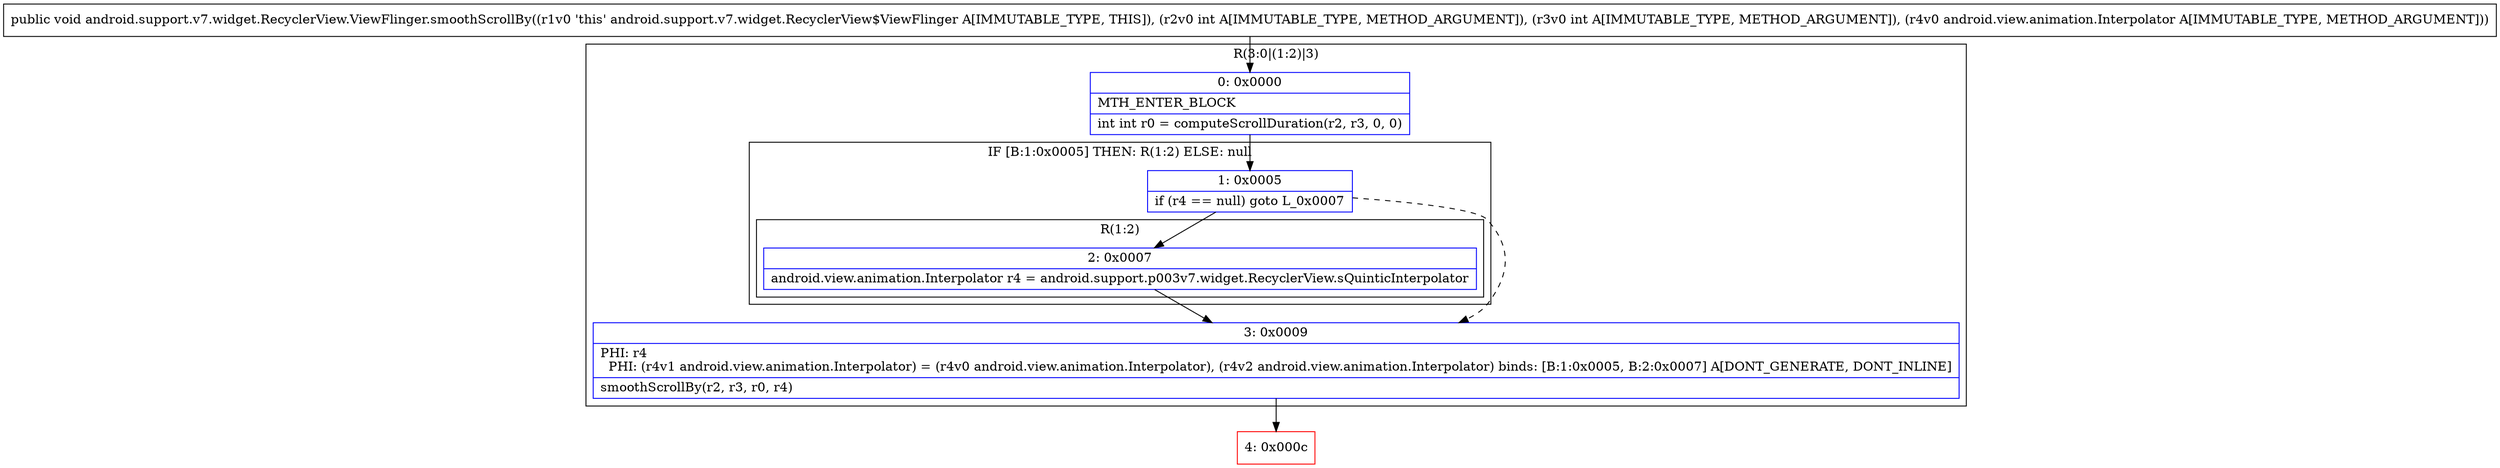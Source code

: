 digraph "CFG forandroid.support.v7.widget.RecyclerView.ViewFlinger.smoothScrollBy(IILandroid\/view\/animation\/Interpolator;)V" {
subgraph cluster_Region_1704744081 {
label = "R(3:0|(1:2)|3)";
node [shape=record,color=blue];
Node_0 [shape=record,label="{0\:\ 0x0000|MTH_ENTER_BLOCK\l|int int r0 = computeScrollDuration(r2, r3, 0, 0)\l}"];
subgraph cluster_IfRegion_1115434742 {
label = "IF [B:1:0x0005] THEN: R(1:2) ELSE: null";
node [shape=record,color=blue];
Node_1 [shape=record,label="{1\:\ 0x0005|if (r4 == null) goto L_0x0007\l}"];
subgraph cluster_Region_64760356 {
label = "R(1:2)";
node [shape=record,color=blue];
Node_2 [shape=record,label="{2\:\ 0x0007|android.view.animation.Interpolator r4 = android.support.p003v7.widget.RecyclerView.sQuinticInterpolator\l}"];
}
}
Node_3 [shape=record,label="{3\:\ 0x0009|PHI: r4 \l  PHI: (r4v1 android.view.animation.Interpolator) = (r4v0 android.view.animation.Interpolator), (r4v2 android.view.animation.Interpolator) binds: [B:1:0x0005, B:2:0x0007] A[DONT_GENERATE, DONT_INLINE]\l|smoothScrollBy(r2, r3, r0, r4)\l}"];
}
Node_4 [shape=record,color=red,label="{4\:\ 0x000c}"];
MethodNode[shape=record,label="{public void android.support.v7.widget.RecyclerView.ViewFlinger.smoothScrollBy((r1v0 'this' android.support.v7.widget.RecyclerView$ViewFlinger A[IMMUTABLE_TYPE, THIS]), (r2v0 int A[IMMUTABLE_TYPE, METHOD_ARGUMENT]), (r3v0 int A[IMMUTABLE_TYPE, METHOD_ARGUMENT]), (r4v0 android.view.animation.Interpolator A[IMMUTABLE_TYPE, METHOD_ARGUMENT])) }"];
MethodNode -> Node_0;
Node_0 -> Node_1;
Node_1 -> Node_2;
Node_1 -> Node_3[style=dashed];
Node_2 -> Node_3;
Node_3 -> Node_4;
}

